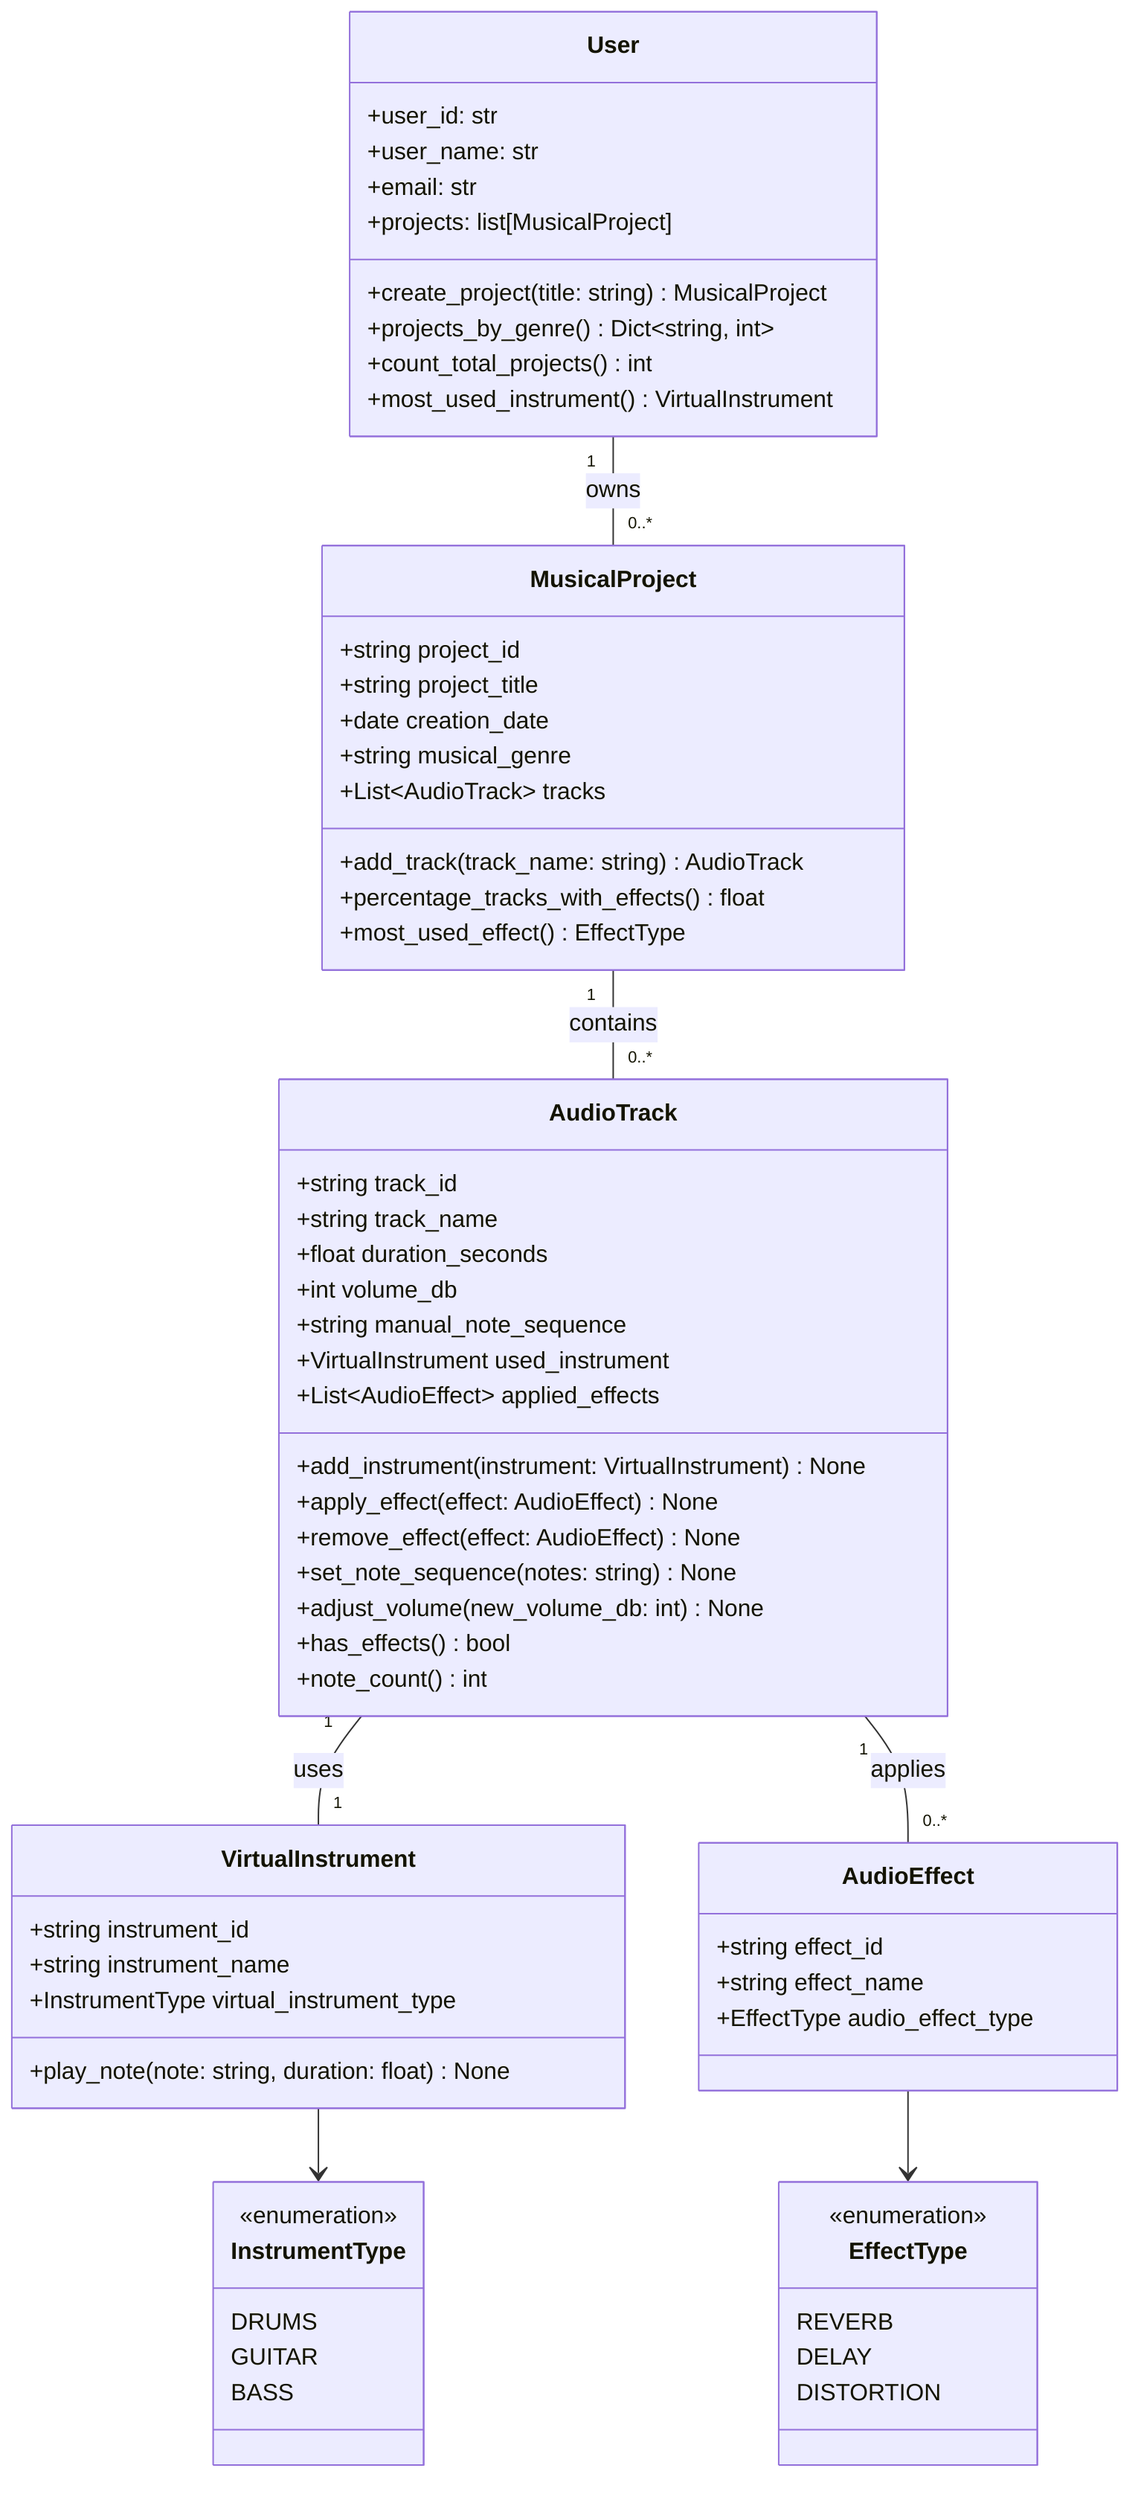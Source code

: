classDiagram
    class User {
        +user_id: str
        +user_name: str
        +email: str 
        +projects: list[MusicalProject]
        +create_project(title: string) MusicalProject
        +projects_by_genre() Dict~string, int~
        +count_total_projects() int
        +most_used_instrument() VirtualInstrument
    }

    class MusicalProject {
        +string project_id
        +string project_title
        +date creation_date
        +string musical_genre
        +List~AudioTrack~ tracks
        +add_track(track_name: string) AudioTrack
        +percentage_tracks_with_effects() float
        +most_used_effect() EffectType
    }

    class AudioTrack {
        +string track_id
        +string track_name
        +float duration_seconds
        +int volume_db
        +string manual_note_sequence
        +VirtualInstrument used_instrument
        +List~AudioEffect~ applied_effects
        +add_instrument(instrument: VirtualInstrument) None
        +apply_effect(effect: AudioEffect) None
        +remove_effect(effect: AudioEffect) None
        +set_note_sequence(notes: string) None
        +adjust_volume(new_volume_db: int) None
        +has_effects() bool
        +note_count() int
    }

    class VirtualInstrument {
        +string instrument_id
        +string instrument_name
        +InstrumentType virtual_instrument_type
        +play_note(note: string, duration: float) None
    }

    class AudioEffect {
        +string effect_id
        +string effect_name
        +EffectType audio_effect_type
    }

    class InstrumentType {
        <<enumeration>>
        DRUMS
        GUITAR
        BASS
    }

    class EffectType {
        <<enumeration>>
        REVERB
        DELAY
        DISTORTION
    }

    User "1" -- "0..*" MusicalProject : owns
    MusicalProject "1" -- "0..*" AudioTrack : contains
    AudioTrack "1" -- "1" VirtualInstrument : uses
    AudioTrack "1" -- "0..*" AudioEffect : applies

    VirtualInstrument --> InstrumentType
    AudioEffect --> EffectType
